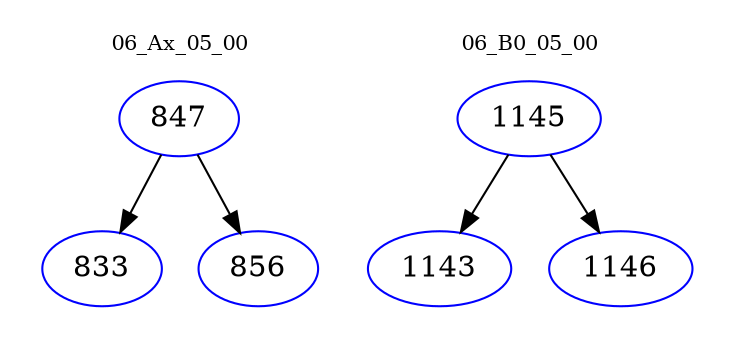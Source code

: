digraph{
subgraph cluster_0 {
color = white
label = "06_Ax_05_00";
fontsize=10;
T0_847 [label="847", color="blue"]
T0_847 -> T0_833 [color="black"]
T0_833 [label="833", color="blue"]
T0_847 -> T0_856 [color="black"]
T0_856 [label="856", color="blue"]
}
subgraph cluster_1 {
color = white
label = "06_B0_05_00";
fontsize=10;
T1_1145 [label="1145", color="blue"]
T1_1145 -> T1_1143 [color="black"]
T1_1143 [label="1143", color="blue"]
T1_1145 -> T1_1146 [color="black"]
T1_1146 [label="1146", color="blue"]
}
}
